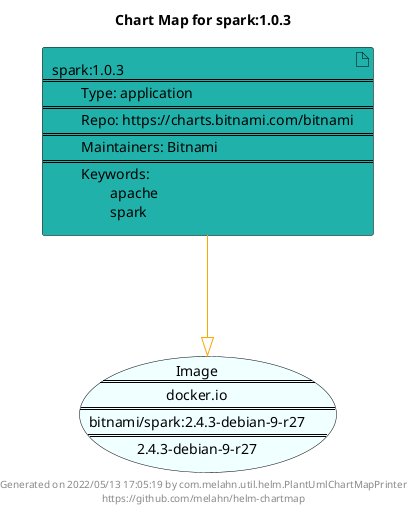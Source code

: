 @startuml
skinparam linetype ortho
skinparam backgroundColor white
skinparam usecaseBorderColor black
skinparam usecaseArrowColor LightSlateGray
skinparam artifactBorderColor black
skinparam artifactArrowColor LightSlateGray

title Chart Map for spark:1.0.3

'There is one referenced Helm Chart
artifact "spark:1.0.3\n====\n\tType: application\n====\n\tRepo: https://charts.bitnami.com/bitnami\n====\n\tMaintainers: Bitnami\n====\n\tKeywords: \n\t\tapache\n\t\tspark" as spark_1_0_3 #LightSeaGreen

'There is one referenced Docker Image
usecase "Image\n====\ndocker.io\n====\nbitnami/spark:2.4.3-debian-9-r27\n====\n2.4.3-debian-9-r27" as docker_io_bitnami_spark_2_4_3_debian_9_r27 #Azure

'Chart Dependencies
spark_1_0_3--[#orange]-|>docker_io_bitnami_spark_2_4_3_debian_9_r27

center footer Generated on 2022/05/13 17:05:19 by com.melahn.util.helm.PlantUmlChartMapPrinter\nhttps://github.com/melahn/helm-chartmap
@enduml
